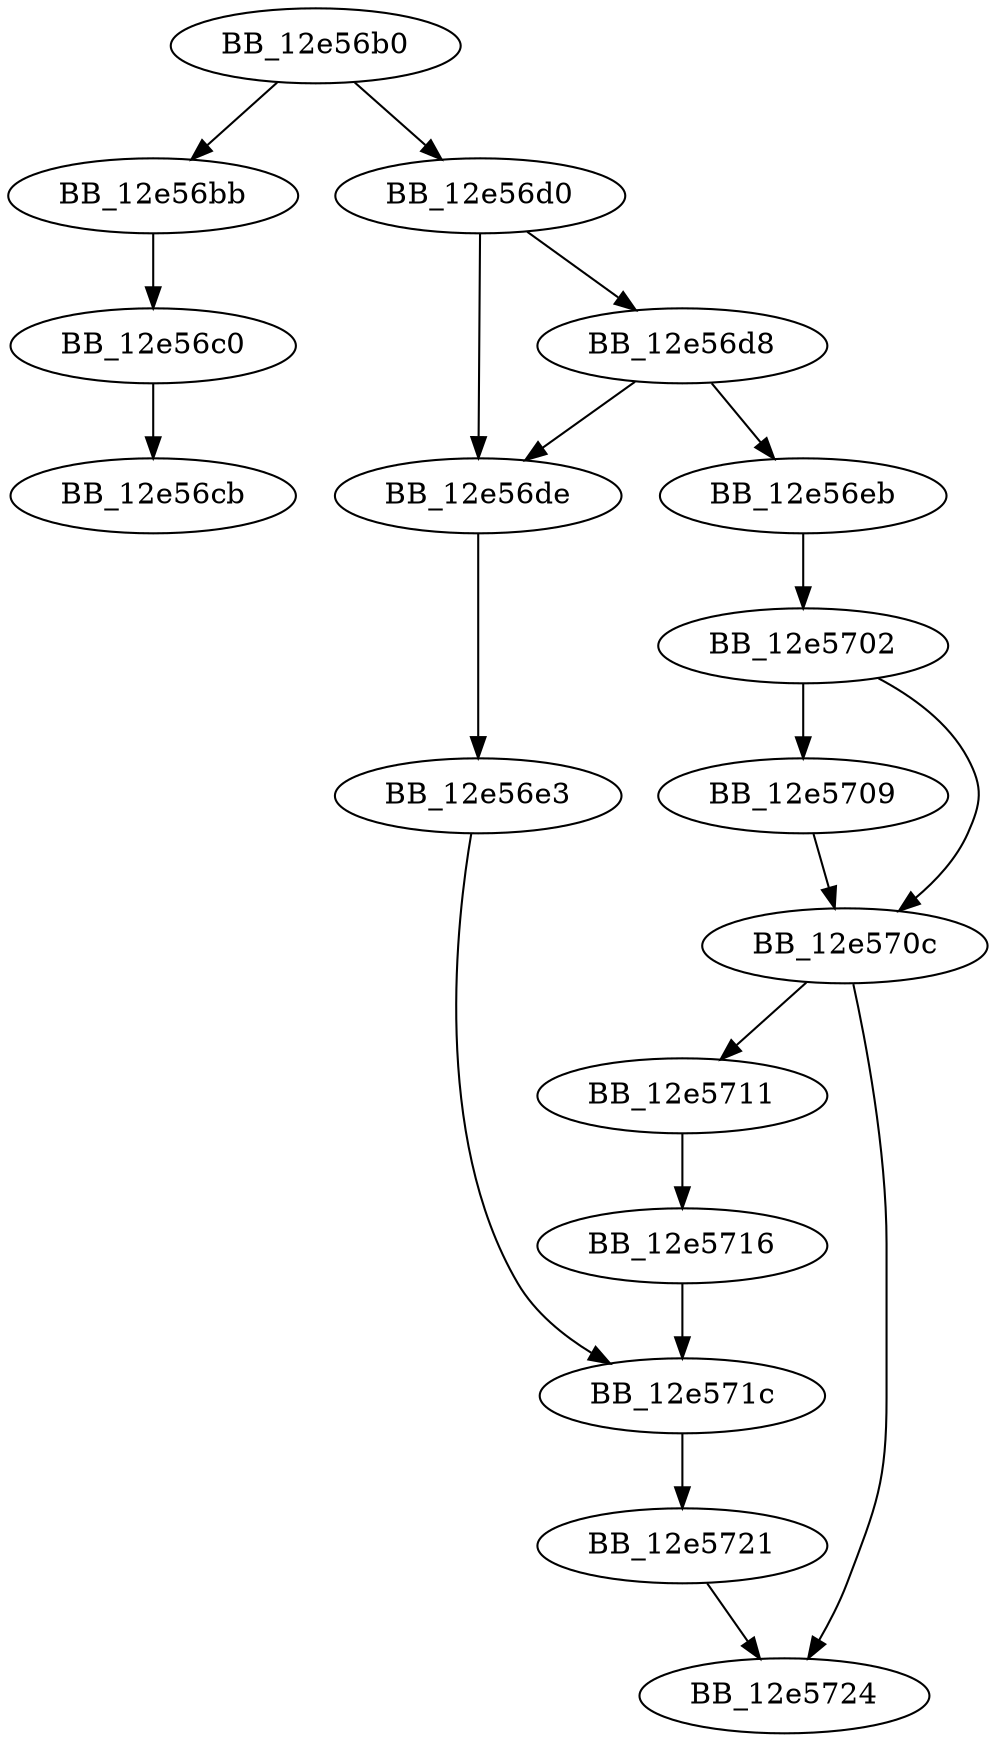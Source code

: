 DiGraph __vsprintf_s_l{
BB_12e56b0->BB_12e56bb
BB_12e56b0->BB_12e56d0
BB_12e56bb->BB_12e56c0
BB_12e56c0->BB_12e56cb
BB_12e56d0->BB_12e56d8
BB_12e56d0->BB_12e56de
BB_12e56d8->BB_12e56de
BB_12e56d8->BB_12e56eb
BB_12e56de->BB_12e56e3
BB_12e56e3->BB_12e571c
BB_12e56eb->BB_12e5702
BB_12e5702->BB_12e5709
BB_12e5702->BB_12e570c
BB_12e5709->BB_12e570c
BB_12e570c->BB_12e5711
BB_12e570c->BB_12e5724
BB_12e5711->BB_12e5716
BB_12e5716->BB_12e571c
BB_12e571c->BB_12e5721
BB_12e5721->BB_12e5724
}
